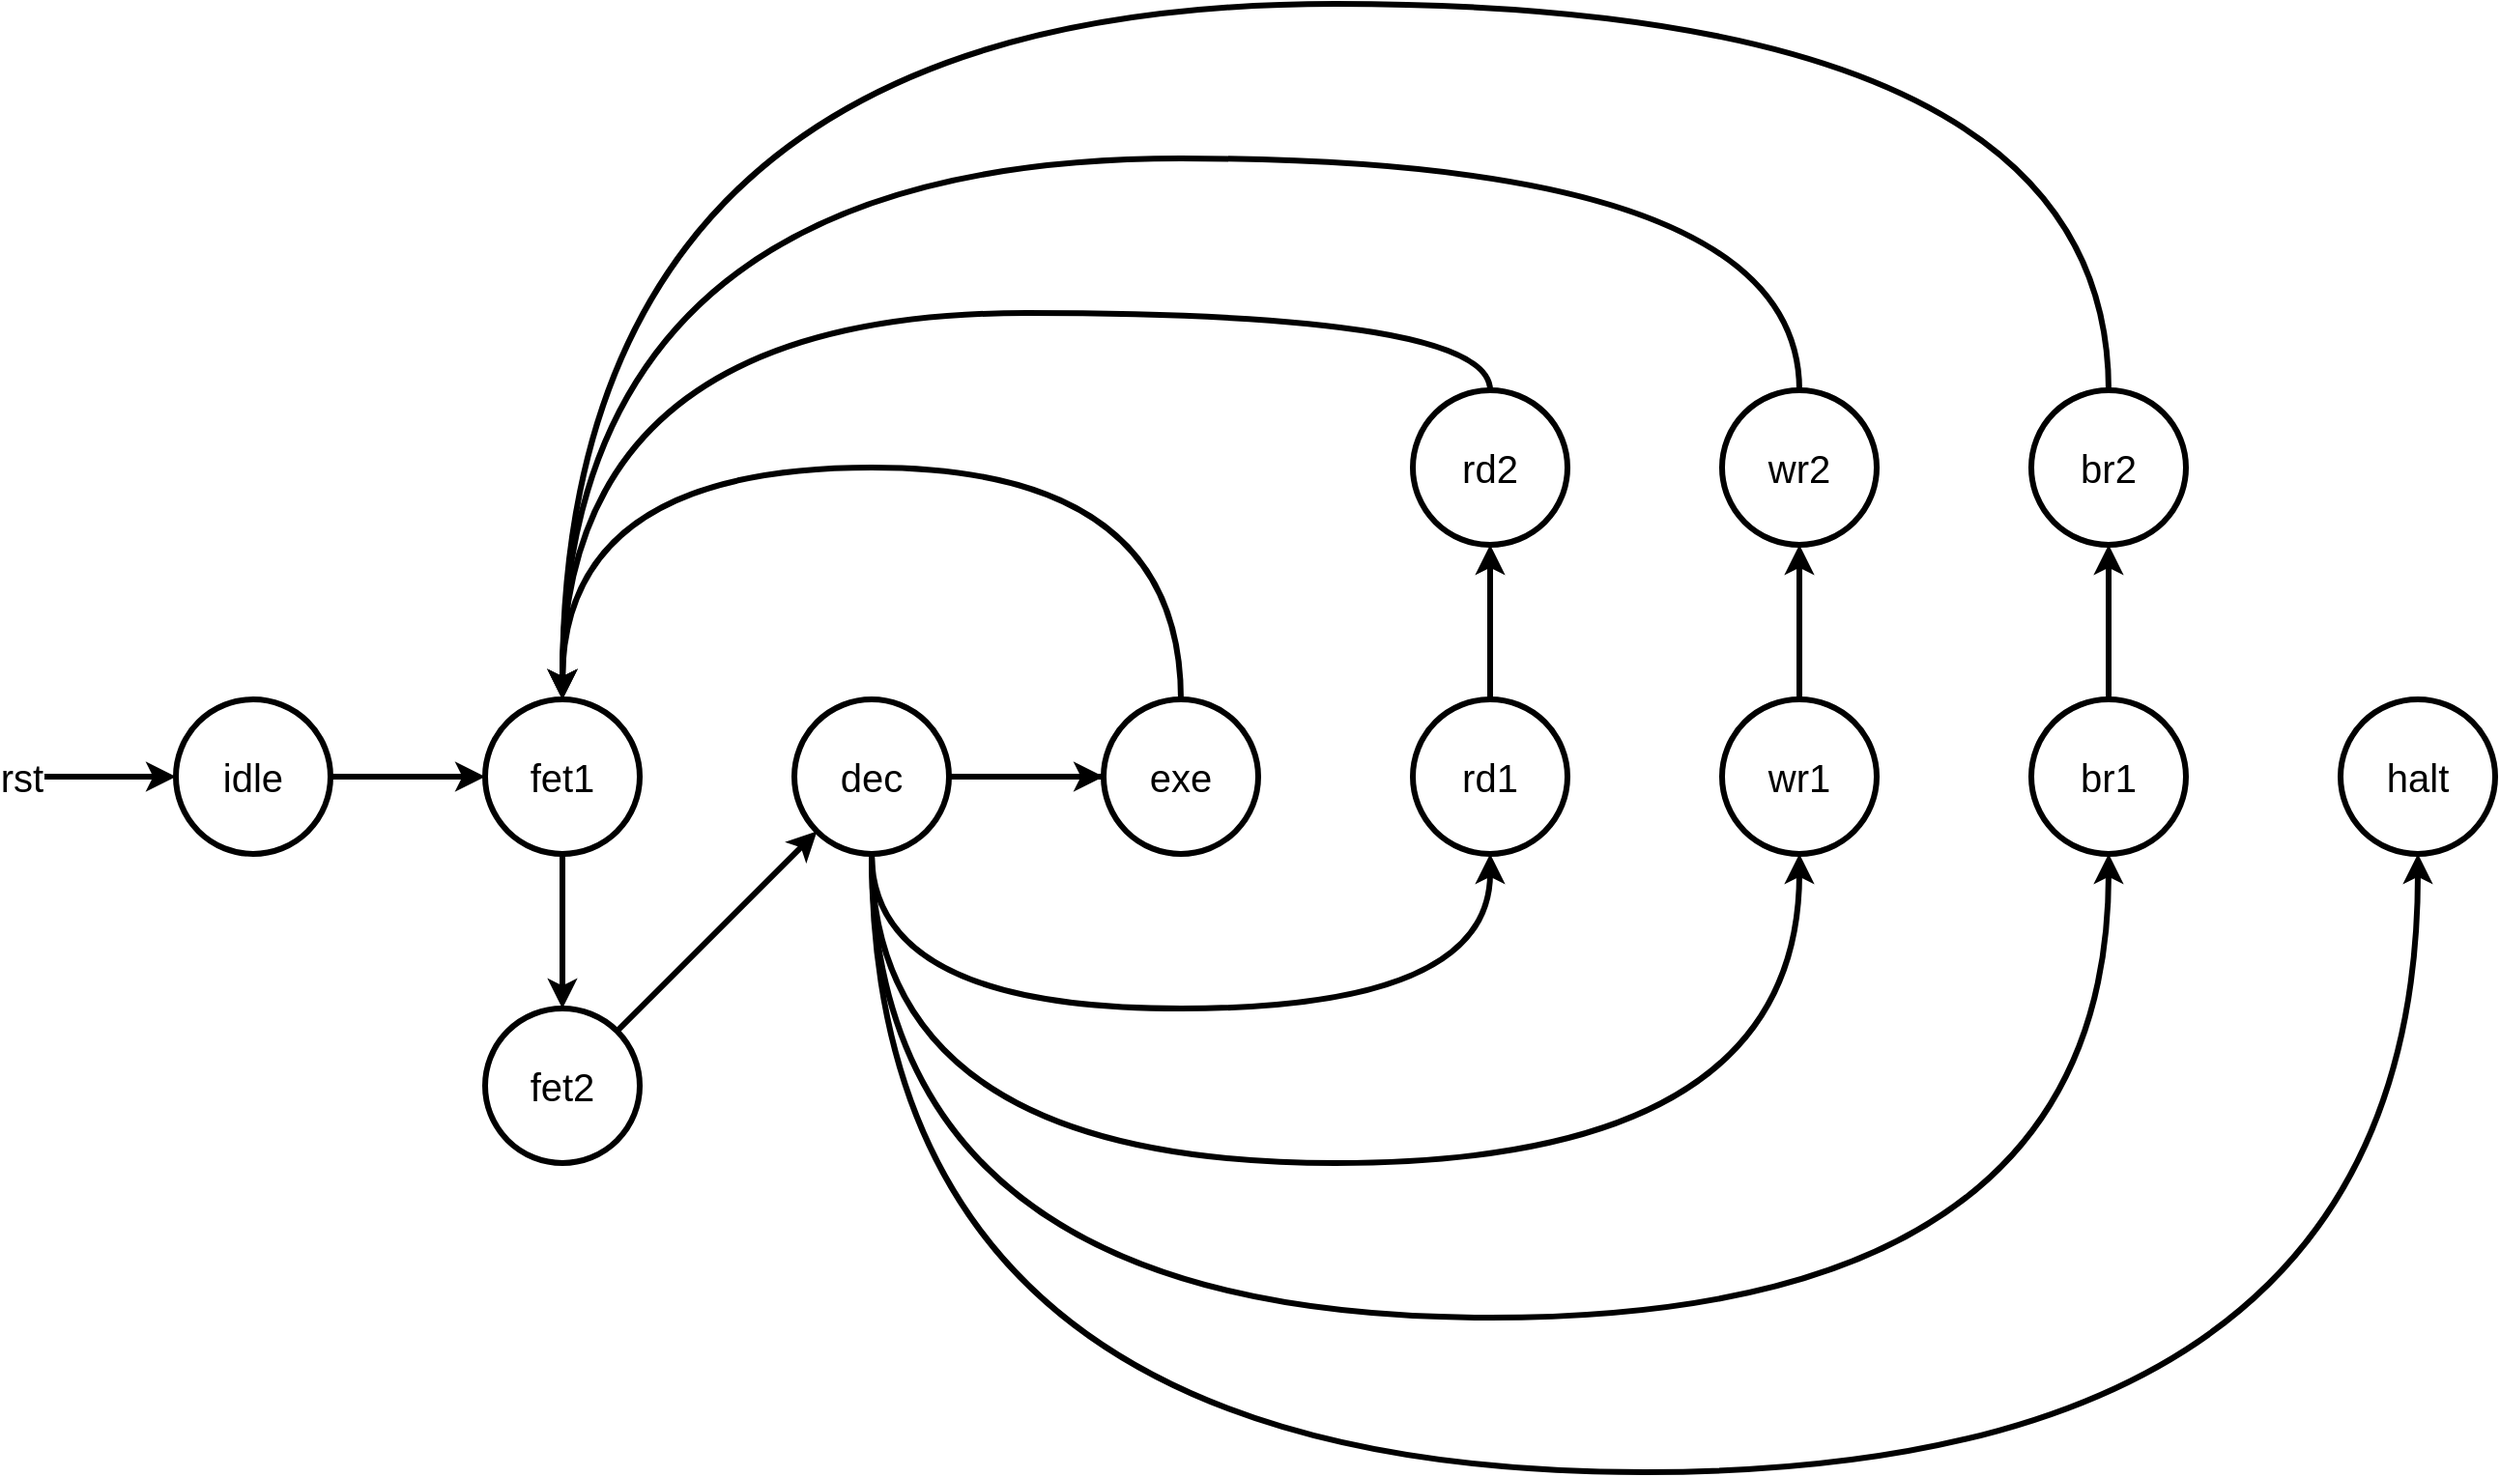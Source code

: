 <mxfile version="20.8.11" type="device"><diagram id="C5RBs43oDa-KdzZeNtuy" name="Page-1"><mxGraphModel dx="2927" dy="1116" grid="1" gridSize="10" guides="1" tooltips="1" connect="1" arrows="1" fold="1" page="1" pageScale="1" pageWidth="827" pageHeight="1169" math="0" shadow="0"><root><mxCell id="WIyWlLk6GJQsqaUBKTNV-0"/><mxCell id="WIyWlLk6GJQsqaUBKTNV-1" parent="WIyWlLk6GJQsqaUBKTNV-0"/><mxCell id="JzTRzbsTvgTLuMOFAFB1-0" value="idle" style="ellipse;whiteSpace=wrap;html=1;strokeWidth=3;fontSize=20;" parent="WIyWlLk6GJQsqaUBKTNV-1" vertex="1"><mxGeometry x="-80" y="400" width="80" height="80" as="geometry"/></mxCell><mxCell id="JzTRzbsTvgTLuMOFAFB1-1" value="fet1" style="ellipse;whiteSpace=wrap;html=1;strokeWidth=3;fontSize=20;" parent="WIyWlLk6GJQsqaUBKTNV-1" vertex="1"><mxGeometry x="80" y="400" width="80" height="80" as="geometry"/></mxCell><mxCell id="JzTRzbsTvgTLuMOFAFB1-3" value="" style="endArrow=classic;html=1;rounded=0;exitX=1;exitY=0.5;exitDx=0;exitDy=0;entryX=0;entryY=0.5;entryDx=0;entryDy=0;strokeWidth=3;fontSize=20;" parent="WIyWlLk6GJQsqaUBKTNV-1" source="JzTRzbsTvgTLuMOFAFB1-0" target="JzTRzbsTvgTLuMOFAFB1-1" edge="1"><mxGeometry width="50" height="50" relative="1" as="geometry"><mxPoint x="200" y="210" as="sourcePoint"/><mxPoint x="250" y="160" as="targetPoint"/></mxGeometry></mxCell><mxCell id="JzTRzbsTvgTLuMOFAFB1-17" style="edgeStyle=none;rounded=0;orthogonalLoop=1;jettySize=auto;html=1;strokeWidth=3;fontSize=20;" parent="WIyWlLk6GJQsqaUBKTNV-1" source="JzTRzbsTvgTLuMOFAFB1-4" target="JzTRzbsTvgTLuMOFAFB1-7" edge="1"><mxGeometry relative="1" as="geometry"/></mxCell><mxCell id="JzTRzbsTvgTLuMOFAFB1-38" style="edgeStyle=orthogonalEdgeStyle;curved=1;rounded=0;orthogonalLoop=1;jettySize=auto;html=1;exitX=0.5;exitY=1;exitDx=0;exitDy=0;entryX=0.5;entryY=1;entryDx=0;entryDy=0;strokeWidth=3;fontSize=20;" parent="WIyWlLk6GJQsqaUBKTNV-1" source="JzTRzbsTvgTLuMOFAFB1-4" target="JzTRzbsTvgTLuMOFAFB1-8" edge="1"><mxGeometry relative="1" as="geometry"><Array as="points"><mxPoint x="280" y="560"/><mxPoint x="600" y="560"/></Array></mxGeometry></mxCell><mxCell id="JzTRzbsTvgTLuMOFAFB1-43" style="edgeStyle=orthogonalEdgeStyle;curved=1;rounded=0;orthogonalLoop=1;jettySize=auto;html=1;exitX=0.5;exitY=1;exitDx=0;exitDy=0;entryX=0.5;entryY=1;entryDx=0;entryDy=0;strokeWidth=3;fontSize=20;" parent="WIyWlLk6GJQsqaUBKTNV-1" source="JzTRzbsTvgTLuMOFAFB1-4" target="JzTRzbsTvgTLuMOFAFB1-9" edge="1"><mxGeometry relative="1" as="geometry"><Array as="points"><mxPoint x="280" y="640"/><mxPoint x="760" y="640"/></Array></mxGeometry></mxCell><mxCell id="JzTRzbsTvgTLuMOFAFB1-44" style="edgeStyle=orthogonalEdgeStyle;curved=1;rounded=0;orthogonalLoop=1;jettySize=auto;html=1;exitX=0.5;exitY=1;exitDx=0;exitDy=0;entryX=0.5;entryY=1;entryDx=0;entryDy=0;strokeWidth=3;fontSize=20;" parent="WIyWlLk6GJQsqaUBKTNV-1" source="JzTRzbsTvgTLuMOFAFB1-4" target="JzTRzbsTvgTLuMOFAFB1-11" edge="1"><mxGeometry relative="1" as="geometry"><Array as="points"><mxPoint x="280" y="720"/><mxPoint x="920" y="720"/></Array></mxGeometry></mxCell><mxCell id="JzTRzbsTvgTLuMOFAFB1-45" style="edgeStyle=orthogonalEdgeStyle;curved=1;rounded=0;orthogonalLoop=1;jettySize=auto;html=1;exitX=0.5;exitY=1;exitDx=0;exitDy=0;entryX=0.5;entryY=1;entryDx=0;entryDy=0;strokeWidth=3;fontSize=20;" parent="WIyWlLk6GJQsqaUBKTNV-1" source="JzTRzbsTvgTLuMOFAFB1-4" target="JzTRzbsTvgTLuMOFAFB1-14" edge="1"><mxGeometry relative="1" as="geometry"><Array as="points"><mxPoint x="280" y="800"/><mxPoint x="1080" y="800"/></Array></mxGeometry></mxCell><mxCell id="JzTRzbsTvgTLuMOFAFB1-4" value="dec" style="ellipse;whiteSpace=wrap;html=1;strokeWidth=3;fontSize=20;" parent="WIyWlLk6GJQsqaUBKTNV-1" vertex="1"><mxGeometry x="240" y="400" width="80" height="80" as="geometry"/></mxCell><mxCell id="JzTRzbsTvgTLuMOFAFB1-16" style="edgeStyle=none;rounded=0;orthogonalLoop=1;jettySize=auto;html=1;entryX=0;entryY=1;entryDx=0;entryDy=0;strokeWidth=3;fontSize=20;" parent="WIyWlLk6GJQsqaUBKTNV-1" source="JzTRzbsTvgTLuMOFAFB1-6" target="JzTRzbsTvgTLuMOFAFB1-4" edge="1"><mxGeometry relative="1" as="geometry"><mxPoint x="190" y="600" as="targetPoint"/></mxGeometry></mxCell><mxCell id="JzTRzbsTvgTLuMOFAFB1-6" value="fet2" style="ellipse;whiteSpace=wrap;html=1;strokeWidth=3;fontSize=20;" parent="WIyWlLk6GJQsqaUBKTNV-1" vertex="1"><mxGeometry x="80" y="560" width="80" height="80" as="geometry"/></mxCell><mxCell id="JzTRzbsTvgTLuMOFAFB1-29" style="edgeStyle=orthogonalEdgeStyle;curved=1;rounded=0;orthogonalLoop=1;jettySize=auto;html=1;entryX=0.5;entryY=1;entryDx=0;entryDy=0;strokeWidth=3;fontSize=20;" parent="WIyWlLk6GJQsqaUBKTNV-1" source="JzTRzbsTvgTLuMOFAFB1-8" target="JzTRzbsTvgTLuMOFAFB1-10" edge="1"><mxGeometry relative="1" as="geometry"/></mxCell><mxCell id="JzTRzbsTvgTLuMOFAFB1-8" value="rd1" style="ellipse;whiteSpace=wrap;html=1;strokeWidth=3;fontSize=20;" parent="WIyWlLk6GJQsqaUBKTNV-1" vertex="1"><mxGeometry x="560" y="400" width="80" height="80" as="geometry"/></mxCell><mxCell id="JzTRzbsTvgTLuMOFAFB1-25" style="edgeStyle=orthogonalEdgeStyle;curved=1;rounded=0;orthogonalLoop=1;jettySize=auto;html=1;strokeWidth=3;fontSize=20;" parent="WIyWlLk6GJQsqaUBKTNV-1" source="JzTRzbsTvgTLuMOFAFB1-9" target="JzTRzbsTvgTLuMOFAFB1-12" edge="1"><mxGeometry relative="1" as="geometry"/></mxCell><mxCell id="JzTRzbsTvgTLuMOFAFB1-9" value="wr1" style="ellipse;whiteSpace=wrap;html=1;strokeWidth=3;fontSize=20;" parent="WIyWlLk6GJQsqaUBKTNV-1" vertex="1"><mxGeometry x="720" y="400" width="80" height="80" as="geometry"/></mxCell><mxCell id="JzTRzbsTvgTLuMOFAFB1-40" style="edgeStyle=orthogonalEdgeStyle;curved=1;rounded=0;orthogonalLoop=1;jettySize=auto;html=1;exitX=0.5;exitY=0;exitDx=0;exitDy=0;entryX=0.5;entryY=0;entryDx=0;entryDy=0;strokeWidth=3;fontSize=20;" parent="WIyWlLk6GJQsqaUBKTNV-1" source="JzTRzbsTvgTLuMOFAFB1-10" target="JzTRzbsTvgTLuMOFAFB1-1" edge="1"><mxGeometry relative="1" as="geometry"><Array as="points"><mxPoint x="600" y="200"/><mxPoint x="120" y="200"/></Array></mxGeometry></mxCell><mxCell id="JzTRzbsTvgTLuMOFAFB1-10" value="rd2" style="ellipse;whiteSpace=wrap;html=1;strokeWidth=3;fontSize=20;" parent="WIyWlLk6GJQsqaUBKTNV-1" vertex="1"><mxGeometry x="560" y="240" width="80" height="80" as="geometry"/></mxCell><mxCell id="JzTRzbsTvgTLuMOFAFB1-26" style="edgeStyle=orthogonalEdgeStyle;curved=1;rounded=0;orthogonalLoop=1;jettySize=auto;html=1;entryX=0.5;entryY=1;entryDx=0;entryDy=0;strokeWidth=3;fontSize=20;" parent="WIyWlLk6GJQsqaUBKTNV-1" source="JzTRzbsTvgTLuMOFAFB1-11" target="JzTRzbsTvgTLuMOFAFB1-13" edge="1"><mxGeometry relative="1" as="geometry"/></mxCell><mxCell id="JzTRzbsTvgTLuMOFAFB1-11" value="br1" style="ellipse;whiteSpace=wrap;html=1;strokeWidth=3;fontSize=20;" parent="WIyWlLk6GJQsqaUBKTNV-1" vertex="1"><mxGeometry x="880" y="400" width="80" height="80" as="geometry"/></mxCell><mxCell id="JzTRzbsTvgTLuMOFAFB1-41" style="edgeStyle=orthogonalEdgeStyle;curved=1;rounded=0;orthogonalLoop=1;jettySize=auto;html=1;exitX=0.5;exitY=0;exitDx=0;exitDy=0;entryX=0.5;entryY=0;entryDx=0;entryDy=0;strokeWidth=3;fontSize=20;" parent="WIyWlLk6GJQsqaUBKTNV-1" source="JzTRzbsTvgTLuMOFAFB1-12" target="JzTRzbsTvgTLuMOFAFB1-1" edge="1"><mxGeometry relative="1" as="geometry"><Array as="points"><mxPoint x="760" y="120"/><mxPoint x="120" y="120"/></Array></mxGeometry></mxCell><mxCell id="JzTRzbsTvgTLuMOFAFB1-12" value="wr2" style="ellipse;whiteSpace=wrap;html=1;strokeWidth=3;fontSize=20;" parent="WIyWlLk6GJQsqaUBKTNV-1" vertex="1"><mxGeometry x="720" y="240" width="80" height="80" as="geometry"/></mxCell><mxCell id="JzTRzbsTvgTLuMOFAFB1-42" style="edgeStyle=orthogonalEdgeStyle;curved=1;rounded=0;orthogonalLoop=1;jettySize=auto;html=1;exitX=0.5;exitY=0;exitDx=0;exitDy=0;entryX=0.5;entryY=0;entryDx=0;entryDy=0;strokeWidth=3;" parent="WIyWlLk6GJQsqaUBKTNV-1" source="JzTRzbsTvgTLuMOFAFB1-13" target="JzTRzbsTvgTLuMOFAFB1-1" edge="1"><mxGeometry relative="1" as="geometry"><Array as="points"><mxPoint x="920" y="40"/><mxPoint x="120" y="40"/></Array></mxGeometry></mxCell><mxCell id="JzTRzbsTvgTLuMOFAFB1-13" value="br2" style="ellipse;whiteSpace=wrap;html=1;strokeWidth=3;fontSize=20;" parent="WIyWlLk6GJQsqaUBKTNV-1" vertex="1"><mxGeometry x="880" y="240" width="80" height="80" as="geometry"/></mxCell><mxCell id="JzTRzbsTvgTLuMOFAFB1-14" value="halt" style="ellipse;whiteSpace=wrap;html=1;strokeWidth=3;fontSize=20;" parent="WIyWlLk6GJQsqaUBKTNV-1" vertex="1"><mxGeometry x="1040" y="400" width="80" height="80" as="geometry"/></mxCell><mxCell id="JzTRzbsTvgTLuMOFAFB1-15" value="" style="endArrow=classic;html=1;rounded=0;exitX=0.5;exitY=1;exitDx=0;exitDy=0;entryX=0.5;entryY=0;entryDx=0;entryDy=0;strokeWidth=3;fontSize=20;" parent="WIyWlLk6GJQsqaUBKTNV-1" source="JzTRzbsTvgTLuMOFAFB1-1" target="JzTRzbsTvgTLuMOFAFB1-6" edge="1"><mxGeometry width="50" height="50" relative="1" as="geometry"><mxPoint x="260" y="490" as="sourcePoint"/><mxPoint x="310" y="440" as="targetPoint"/></mxGeometry></mxCell><mxCell id="JzTRzbsTvgTLuMOFAFB1-27" value="" style="edgeStyle=none;rounded=0;orthogonalLoop=1;jettySize=auto;html=1;entryX=0;entryY=0.5;entryDx=0;entryDy=0;endArrow=none;strokeWidth=3;fontSize=20;" parent="WIyWlLk6GJQsqaUBKTNV-1" source="JzTRzbsTvgTLuMOFAFB1-4" target="JzTRzbsTvgTLuMOFAFB1-7" edge="1"><mxGeometry relative="1" as="geometry"><mxPoint x="320" y="440" as="sourcePoint"/><mxPoint x="520" y="440" as="targetPoint"/></mxGeometry></mxCell><mxCell id="JzTRzbsTvgTLuMOFAFB1-39" style="edgeStyle=orthogonalEdgeStyle;curved=1;rounded=0;orthogonalLoop=1;jettySize=auto;html=1;exitX=0.5;exitY=0;exitDx=0;exitDy=0;entryX=0.5;entryY=0;entryDx=0;entryDy=0;strokeWidth=3;fontSize=20;" parent="WIyWlLk6GJQsqaUBKTNV-1" source="JzTRzbsTvgTLuMOFAFB1-7" target="JzTRzbsTvgTLuMOFAFB1-1" edge="1"><mxGeometry relative="1" as="geometry"><Array as="points"><mxPoint x="440" y="280"/><mxPoint x="120" y="280"/></Array></mxGeometry></mxCell><mxCell id="JzTRzbsTvgTLuMOFAFB1-7" value="exe" style="ellipse;whiteSpace=wrap;html=1;strokeWidth=3;fontSize=20;" parent="WIyWlLk6GJQsqaUBKTNV-1" vertex="1"><mxGeometry x="400" y="400" width="80" height="80" as="geometry"/></mxCell><mxCell id="AQvDYGhrnTlA7CJRAY1I-1" value="rst" style="endArrow=classic;html=1;rounded=0;strokeWidth=3;fontSize=20;entryX=0;entryY=0.5;entryDx=0;entryDy=0;" edge="1" parent="WIyWlLk6GJQsqaUBKTNV-1" target="JzTRzbsTvgTLuMOFAFB1-0"><mxGeometry x="-1" width="50" height="50" relative="1" as="geometry"><mxPoint x="-160" y="440" as="sourcePoint"/><mxPoint x="250" y="390" as="targetPoint"/><mxPoint as="offset"/></mxGeometry></mxCell></root></mxGraphModel></diagram></mxfile>
